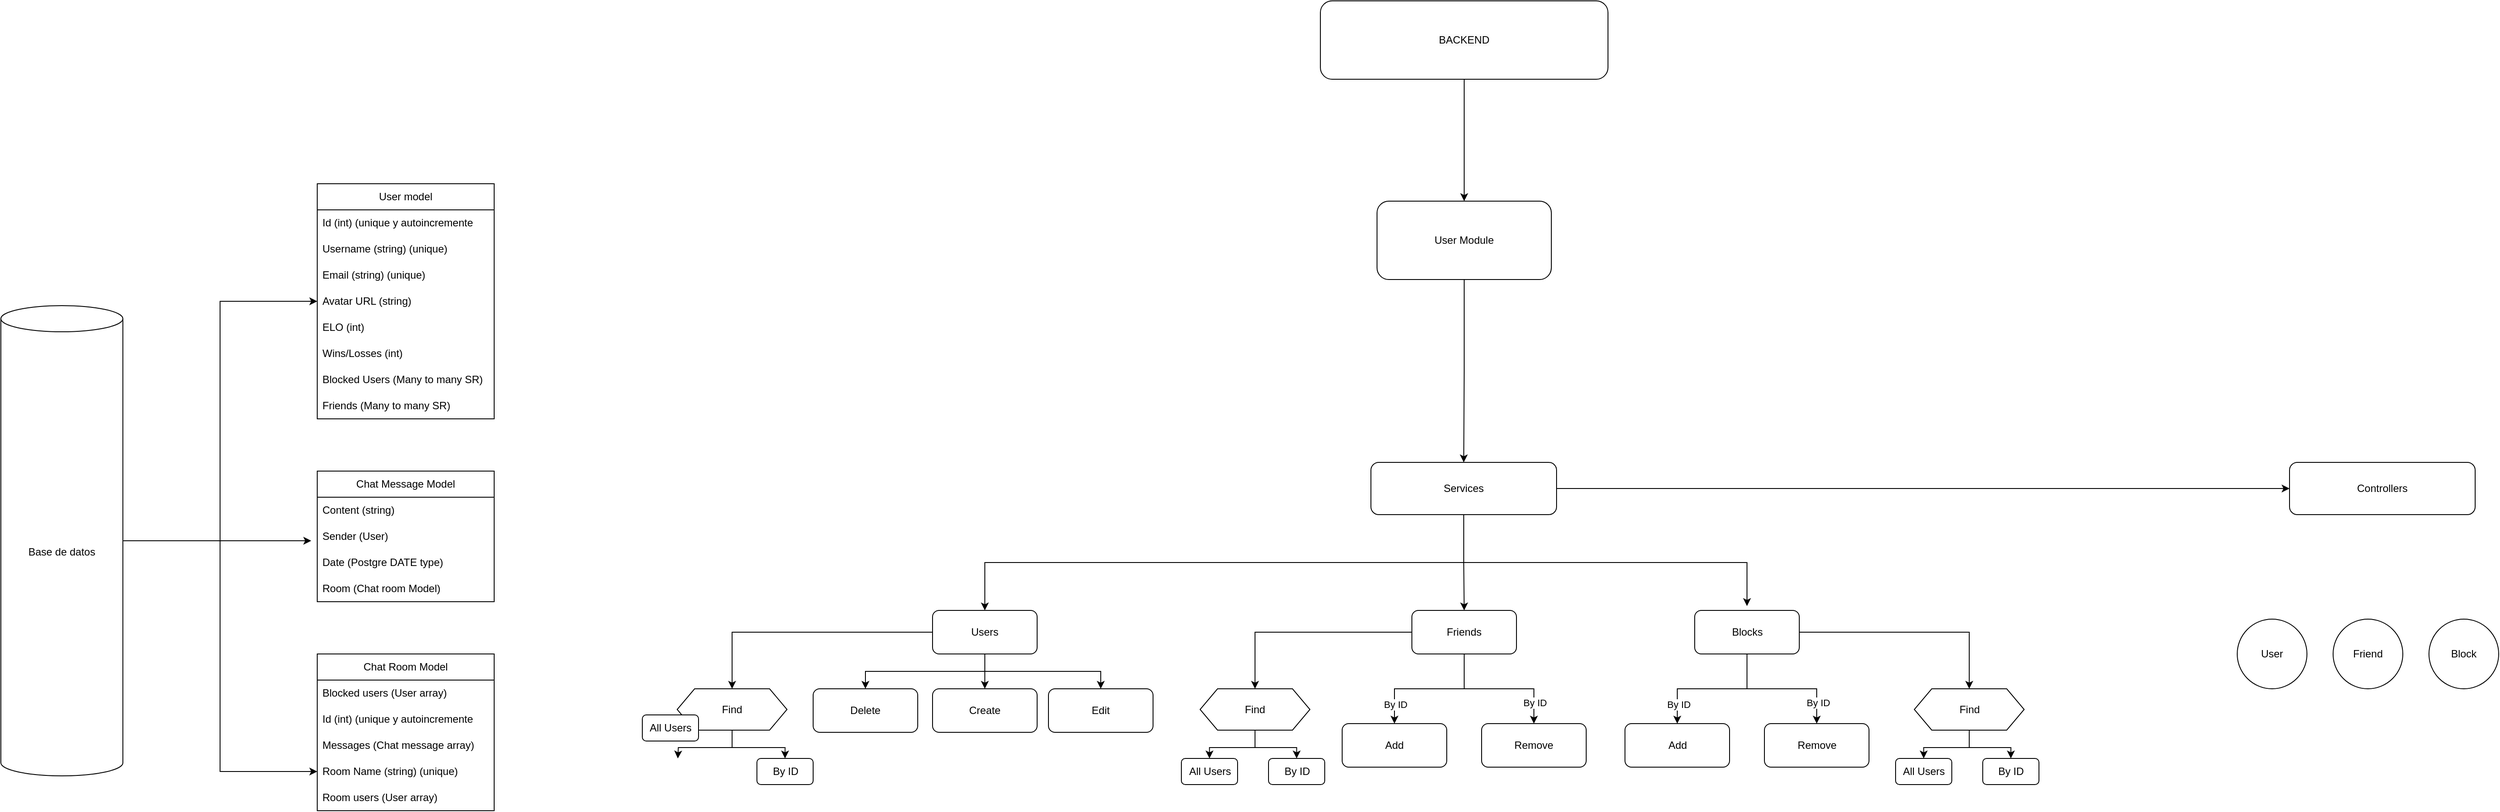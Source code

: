 <mxfile version="22.0.6" type="github">
  <diagram name="Page-1" id="PfQ62zCNv0g9gpDc_-1s">
    <mxGraphModel dx="2020" dy="837" grid="1" gridSize="10" guides="1" tooltips="1" connect="1" arrows="1" fold="1" page="1" pageScale="1" pageWidth="827" pageHeight="1169" math="0" shadow="0">
      <root>
        <mxCell id="0" />
        <mxCell id="1" parent="0" />
        <mxCell id="JYMZb8C7BYdR5O8c7Bwa-2" style="edgeStyle=orthogonalEdgeStyle;rounded=0;orthogonalLoop=1;jettySize=auto;html=1;exitX=0.5;exitY=1;exitDx=0;exitDy=0;entryX=0.5;entryY=0;entryDx=0;entryDy=0;" edge="1" parent="1" source="bOpyW85bNfaV8jfnXNod-7" target="JYMZb8C7BYdR5O8c7Bwa-1">
          <mxGeometry relative="1" as="geometry" />
        </mxCell>
        <mxCell id="bOpyW85bNfaV8jfnXNod-7" value="&lt;meta charset=&quot;utf-8&quot;&gt;&lt;span style=&quot;color: rgb(0, 0, 0); font-family: Helvetica; font-size: 12px; font-style: normal; font-variant-ligatures: normal; font-variant-caps: normal; font-weight: 400; letter-spacing: normal; orphans: 2; text-align: center; text-indent: 0px; text-transform: none; widows: 2; word-spacing: 0px; -webkit-text-stroke-width: 0px; background-color: rgb(251, 251, 251); text-decoration-thickness: initial; text-decoration-style: initial; text-decoration-color: initial; float: none; display: inline !important;&quot;&gt;BACKEND&lt;/span&gt;" style="rounded=1;whiteSpace=wrap;html=1;" parent="1" vertex="1">
          <mxGeometry x="818" y="80" width="330" height="90" as="geometry" />
        </mxCell>
        <mxCell id="bOpyW85bNfaV8jfnXNod-57" style="edgeStyle=orthogonalEdgeStyle;rounded=0;orthogonalLoop=1;jettySize=auto;html=1;" parent="1" source="bOpyW85bNfaV8jfnXNod-11" target="bOpyW85bNfaV8jfnXNod-48" edge="1">
          <mxGeometry relative="1" as="geometry" />
        </mxCell>
        <mxCell id="bOpyW85bNfaV8jfnXNod-67" style="edgeStyle=orthogonalEdgeStyle;rounded=0;orthogonalLoop=1;jettySize=auto;html=1;entryX=0;entryY=0.5;entryDx=0;entryDy=0;" parent="1" source="bOpyW85bNfaV8jfnXNod-11" edge="1">
          <mxGeometry relative="1" as="geometry" />
        </mxCell>
        <mxCell id="bOpyW85bNfaV8jfnXNod-89" style="edgeStyle=orthogonalEdgeStyle;rounded=0;orthogonalLoop=1;jettySize=auto;html=1;entryX=0;entryY=0.5;entryDx=0;entryDy=0;" parent="1" source="bOpyW85bNfaV8jfnXNod-11" target="bOpyW85bNfaV8jfnXNod-63" edge="1">
          <mxGeometry relative="1" as="geometry" />
        </mxCell>
        <mxCell id="bOpyW85bNfaV8jfnXNod-11" value="Base de datos" style="shape=cylinder3;whiteSpace=wrap;html=1;boundedLbl=1;backgroundOutline=1;size=15;" parent="1" vertex="1">
          <mxGeometry x="-696" y="430" width="140" height="540" as="geometry" />
        </mxCell>
        <mxCell id="bOpyW85bNfaV8jfnXNod-34" value="User model" style="swimlane;fontStyle=0;childLayout=stackLayout;horizontal=1;startSize=30;horizontalStack=0;resizeParent=1;resizeParentMax=0;resizeLast=0;collapsible=1;marginBottom=0;whiteSpace=wrap;html=1;" parent="1" vertex="1">
          <mxGeometry x="-333" y="290" width="203" height="270" as="geometry">
            <mxRectangle x="-333" y="300" width="100" height="30" as="alternateBounds" />
          </mxGeometry>
        </mxCell>
        <mxCell id="bOpyW85bNfaV8jfnXNod-35" value="Id (int) (unique y autoincremente" style="text;strokeColor=none;fillColor=none;align=left;verticalAlign=middle;spacingLeft=4;spacingRight=4;overflow=hidden;points=[[0,0.5],[1,0.5]];portConstraint=eastwest;rotatable=0;whiteSpace=wrap;html=1;" parent="bOpyW85bNfaV8jfnXNod-34" vertex="1">
          <mxGeometry y="30" width="203" height="30" as="geometry" />
        </mxCell>
        <mxCell id="bOpyW85bNfaV8jfnXNod-36" value="Username (string) (unique)" style="text;strokeColor=none;fillColor=none;align=left;verticalAlign=middle;spacingLeft=4;spacingRight=4;overflow=hidden;points=[[0,0.5],[1,0.5]];portConstraint=eastwest;rotatable=0;whiteSpace=wrap;html=1;" parent="bOpyW85bNfaV8jfnXNod-34" vertex="1">
          <mxGeometry y="60" width="203" height="30" as="geometry" />
        </mxCell>
        <mxCell id="bOpyW85bNfaV8jfnXNod-37" value="Email (string) (unique)" style="text;strokeColor=none;fillColor=none;align=left;verticalAlign=middle;spacingLeft=4;spacingRight=4;overflow=hidden;points=[[0,0.5],[1,0.5]];portConstraint=eastwest;rotatable=0;whiteSpace=wrap;html=1;" parent="bOpyW85bNfaV8jfnXNod-34" vertex="1">
          <mxGeometry y="90" width="203" height="30" as="geometry" />
        </mxCell>
        <mxCell id="bOpyW85bNfaV8jfnXNod-48" value="Avatar URL (string)" style="text;strokeColor=none;fillColor=none;align=left;verticalAlign=middle;spacingLeft=4;spacingRight=4;overflow=hidden;points=[[0,0.5],[1,0.5]];portConstraint=eastwest;rotatable=0;whiteSpace=wrap;html=1;" parent="bOpyW85bNfaV8jfnXNod-34" vertex="1">
          <mxGeometry y="120" width="203" height="30" as="geometry" />
        </mxCell>
        <mxCell id="bOpyW85bNfaV8jfnXNod-49" value="ELO (int)" style="text;strokeColor=none;fillColor=none;align=left;verticalAlign=middle;spacingLeft=4;spacingRight=4;overflow=hidden;points=[[0,0.5],[1,0.5]];portConstraint=eastwest;rotatable=0;whiteSpace=wrap;html=1;" parent="bOpyW85bNfaV8jfnXNod-34" vertex="1">
          <mxGeometry y="150" width="203" height="30" as="geometry" />
        </mxCell>
        <mxCell id="bOpyW85bNfaV8jfnXNod-50" value="Wins/Losses (int)" style="text;strokeColor=none;fillColor=none;align=left;verticalAlign=middle;spacingLeft=4;spacingRight=4;overflow=hidden;points=[[0,0.5],[1,0.5]];portConstraint=eastwest;rotatable=0;whiteSpace=wrap;html=1;" parent="bOpyW85bNfaV8jfnXNod-34" vertex="1">
          <mxGeometry y="180" width="203" height="30" as="geometry" />
        </mxCell>
        <mxCell id="bOpyW85bNfaV8jfnXNod-52" value="Blocked Users (Many to many SR)" style="text;strokeColor=none;fillColor=none;align=left;verticalAlign=middle;spacingLeft=4;spacingRight=4;overflow=hidden;points=[[0,0.5],[1,0.5]];portConstraint=eastwest;rotatable=0;whiteSpace=wrap;html=1;" parent="bOpyW85bNfaV8jfnXNod-34" vertex="1">
          <mxGeometry y="210" width="203" height="30" as="geometry" />
        </mxCell>
        <mxCell id="bOpyW85bNfaV8jfnXNod-53" value="Friends (Many to many SR)" style="text;strokeColor=none;fillColor=none;align=left;verticalAlign=middle;spacingLeft=4;spacingRight=4;overflow=hidden;points=[[0,0.5],[1,0.5]];portConstraint=eastwest;rotatable=0;whiteSpace=wrap;html=1;" parent="bOpyW85bNfaV8jfnXNod-34" vertex="1">
          <mxGeometry y="240" width="203" height="30" as="geometry" />
        </mxCell>
        <mxCell id="bOpyW85bNfaV8jfnXNod-58" value="Chat Room Model" style="swimlane;fontStyle=0;childLayout=stackLayout;horizontal=1;startSize=30;horizontalStack=0;resizeParent=1;resizeParentMax=0;resizeLast=0;collapsible=1;marginBottom=0;whiteSpace=wrap;html=1;" parent="1" vertex="1">
          <mxGeometry x="-333" y="830" width="203" height="180" as="geometry">
            <mxRectangle x="-333" y="640" width="100" height="30" as="alternateBounds" />
          </mxGeometry>
        </mxCell>
        <mxCell id="bOpyW85bNfaV8jfnXNod-70" value="Blocked users (User array)" style="text;strokeColor=none;fillColor=none;align=left;verticalAlign=middle;spacingLeft=4;spacingRight=4;overflow=hidden;points=[[0,0.5],[1,0.5]];portConstraint=eastwest;rotatable=0;whiteSpace=wrap;html=1;" parent="bOpyW85bNfaV8jfnXNod-58" vertex="1">
          <mxGeometry y="30" width="203" height="30" as="geometry" />
        </mxCell>
        <mxCell id="bOpyW85bNfaV8jfnXNod-59" value="Id (int) (unique y autoincremente" style="text;strokeColor=none;fillColor=none;align=left;verticalAlign=middle;spacingLeft=4;spacingRight=4;overflow=hidden;points=[[0,0.5],[1,0.5]];portConstraint=eastwest;rotatable=0;whiteSpace=wrap;html=1;" parent="bOpyW85bNfaV8jfnXNod-58" vertex="1">
          <mxGeometry y="60" width="203" height="30" as="geometry" />
        </mxCell>
        <mxCell id="bOpyW85bNfaV8jfnXNod-72" value="Messages (Chat message array)" style="text;strokeColor=none;fillColor=none;align=left;verticalAlign=middle;spacingLeft=4;spacingRight=4;overflow=hidden;points=[[0,0.5],[1,0.5]];portConstraint=eastwest;rotatable=0;whiteSpace=wrap;html=1;" parent="bOpyW85bNfaV8jfnXNod-58" vertex="1">
          <mxGeometry y="90" width="203" height="30" as="geometry" />
        </mxCell>
        <mxCell id="bOpyW85bNfaV8jfnXNod-63" value="Room Name (string) (unique)" style="text;strokeColor=none;fillColor=none;align=left;verticalAlign=middle;spacingLeft=4;spacingRight=4;overflow=hidden;points=[[0,0.5],[1,0.5]];portConstraint=eastwest;rotatable=0;whiteSpace=wrap;html=1;" parent="bOpyW85bNfaV8jfnXNod-58" vertex="1">
          <mxGeometry y="120" width="203" height="30" as="geometry" />
        </mxCell>
        <mxCell id="bOpyW85bNfaV8jfnXNod-69" value="Room users (User array)" style="text;strokeColor=none;fillColor=none;align=left;verticalAlign=middle;spacingLeft=4;spacingRight=4;overflow=hidden;points=[[0,0.5],[1,0.5]];portConstraint=eastwest;rotatable=0;whiteSpace=wrap;html=1;" parent="bOpyW85bNfaV8jfnXNod-58" vertex="1">
          <mxGeometry y="150" width="203" height="30" as="geometry" />
        </mxCell>
        <mxCell id="bOpyW85bNfaV8jfnXNod-82" value="Chat Message Model" style="swimlane;fontStyle=0;childLayout=stackLayout;horizontal=1;startSize=30;horizontalStack=0;resizeParent=1;resizeParentMax=0;resizeLast=0;collapsible=1;marginBottom=0;whiteSpace=wrap;html=1;" parent="1" vertex="1">
          <mxGeometry x="-333" y="620" width="203" height="150" as="geometry">
            <mxRectangle x="-333" y="640" width="100" height="30" as="alternateBounds" />
          </mxGeometry>
        </mxCell>
        <mxCell id="bOpyW85bNfaV8jfnXNod-83" value="Content (string)" style="text;strokeColor=none;fillColor=none;align=left;verticalAlign=middle;spacingLeft=4;spacingRight=4;overflow=hidden;points=[[0,0.5],[1,0.5]];portConstraint=eastwest;rotatable=0;whiteSpace=wrap;html=1;" parent="bOpyW85bNfaV8jfnXNod-82" vertex="1">
          <mxGeometry y="30" width="203" height="30" as="geometry" />
        </mxCell>
        <mxCell id="bOpyW85bNfaV8jfnXNod-84" value="Sender (User)" style="text;strokeColor=none;fillColor=none;align=left;verticalAlign=middle;spacingLeft=4;spacingRight=4;overflow=hidden;points=[[0,0.5],[1,0.5]];portConstraint=eastwest;rotatable=0;whiteSpace=wrap;html=1;" parent="bOpyW85bNfaV8jfnXNod-82" vertex="1">
          <mxGeometry y="60" width="203" height="30" as="geometry" />
        </mxCell>
        <mxCell id="bOpyW85bNfaV8jfnXNod-85" value="Date (Postgre DATE type)" style="text;strokeColor=none;fillColor=none;align=left;verticalAlign=middle;spacingLeft=4;spacingRight=4;overflow=hidden;points=[[0,0.5],[1,0.5]];portConstraint=eastwest;rotatable=0;whiteSpace=wrap;html=1;" parent="bOpyW85bNfaV8jfnXNod-82" vertex="1">
          <mxGeometry y="90" width="203" height="30" as="geometry" />
        </mxCell>
        <mxCell id="bOpyW85bNfaV8jfnXNod-86" value="Room (Chat room Model)" style="text;strokeColor=none;fillColor=none;align=left;verticalAlign=middle;spacingLeft=4;spacingRight=4;overflow=hidden;points=[[0,0.5],[1,0.5]];portConstraint=eastwest;rotatable=0;whiteSpace=wrap;html=1;" parent="bOpyW85bNfaV8jfnXNod-82" vertex="1">
          <mxGeometry y="120" width="203" height="30" as="geometry" />
        </mxCell>
        <mxCell id="bOpyW85bNfaV8jfnXNod-88" style="edgeStyle=orthogonalEdgeStyle;rounded=0;orthogonalLoop=1;jettySize=auto;html=1;entryX=-0.034;entryY=0.667;entryDx=0;entryDy=0;entryPerimeter=0;" parent="1" source="bOpyW85bNfaV8jfnXNod-11" target="bOpyW85bNfaV8jfnXNod-84" edge="1">
          <mxGeometry relative="1" as="geometry" />
        </mxCell>
        <mxCell id="bOpyW85bNfaV8jfnXNod-90" style="edgeStyle=orthogonalEdgeStyle;rounded=0;orthogonalLoop=1;jettySize=auto;html=1;exitX=0.5;exitY=1;exitDx=0;exitDy=0;" parent="1" source="bOpyW85bNfaV8jfnXNod-7" target="bOpyW85bNfaV8jfnXNod-7" edge="1">
          <mxGeometry relative="1" as="geometry" />
        </mxCell>
        <mxCell id="bOpyW85bNfaV8jfnXNod-103" style="edgeStyle=orthogonalEdgeStyle;rounded=0;orthogonalLoop=1;jettySize=auto;html=1;exitX=0.5;exitY=1;exitDx=0;exitDy=0;" parent="1" source="bOpyW85bNfaV8jfnXNod-99" target="bOpyW85bNfaV8jfnXNod-100" edge="1">
          <mxGeometry relative="1" as="geometry" />
        </mxCell>
        <mxCell id="bOpyW85bNfaV8jfnXNod-139" style="edgeStyle=orthogonalEdgeStyle;rounded=0;orthogonalLoop=1;jettySize=auto;html=1;exitX=0.5;exitY=1;exitDx=0;exitDy=0;" parent="1" source="bOpyW85bNfaV8jfnXNod-99" target="bOpyW85bNfaV8jfnXNod-127" edge="1">
          <mxGeometry relative="1" as="geometry" />
        </mxCell>
        <mxCell id="bOpyW85bNfaV8jfnXNod-154" style="edgeStyle=orthogonalEdgeStyle;rounded=0;orthogonalLoop=1;jettySize=auto;html=1;" parent="1" edge="1">
          <mxGeometry relative="1" as="geometry">
            <mxPoint x="982.5" y="665" as="sourcePoint" />
            <mxPoint x="1307.5" y="775" as="targetPoint" />
            <Array as="points">
              <mxPoint x="982.5" y="725" />
              <mxPoint x="1307.5" y="725" />
            </Array>
          </mxGeometry>
        </mxCell>
        <mxCell id="JYMZb8C7BYdR5O8c7Bwa-6" style="edgeStyle=orthogonalEdgeStyle;rounded=0;orthogonalLoop=1;jettySize=auto;html=1;exitX=1;exitY=0.5;exitDx=0;exitDy=0;" edge="1" parent="1" source="bOpyW85bNfaV8jfnXNod-99" target="JYMZb8C7BYdR5O8c7Bwa-5">
          <mxGeometry relative="1" as="geometry" />
        </mxCell>
        <mxCell id="bOpyW85bNfaV8jfnXNod-99" value="Services" style="rounded=1;whiteSpace=wrap;html=1;" parent="1" vertex="1">
          <mxGeometry x="876" y="610" width="213" height="60" as="geometry" />
        </mxCell>
        <mxCell id="bOpyW85bNfaV8jfnXNod-109" style="edgeStyle=orthogonalEdgeStyle;rounded=0;orthogonalLoop=1;jettySize=auto;html=1;exitX=0.5;exitY=1;exitDx=0;exitDy=0;" parent="1" source="bOpyW85bNfaV8jfnXNod-100" target="bOpyW85bNfaV8jfnXNod-108" edge="1">
          <mxGeometry relative="1" as="geometry" />
        </mxCell>
        <mxCell id="bOpyW85bNfaV8jfnXNod-110" style="edgeStyle=orthogonalEdgeStyle;rounded=0;orthogonalLoop=1;jettySize=auto;html=1;exitX=0.5;exitY=1;exitDx=0;exitDy=0;" parent="1" source="bOpyW85bNfaV8jfnXNod-100" target="bOpyW85bNfaV8jfnXNod-107" edge="1">
          <mxGeometry relative="1" as="geometry" />
        </mxCell>
        <mxCell id="bOpyW85bNfaV8jfnXNod-111" style="edgeStyle=orthogonalEdgeStyle;rounded=0;orthogonalLoop=1;jettySize=auto;html=1;exitX=0.5;exitY=1;exitDx=0;exitDy=0;entryX=0.5;entryY=0;entryDx=0;entryDy=0;" parent="1" source="bOpyW85bNfaV8jfnXNod-100" target="bOpyW85bNfaV8jfnXNod-106" edge="1">
          <mxGeometry relative="1" as="geometry" />
        </mxCell>
        <mxCell id="bOpyW85bNfaV8jfnXNod-115" style="edgeStyle=orthogonalEdgeStyle;rounded=0;orthogonalLoop=1;jettySize=auto;html=1;exitX=0;exitY=0.5;exitDx=0;exitDy=0;entryX=0.5;entryY=0;entryDx=0;entryDy=0;" parent="1" source="bOpyW85bNfaV8jfnXNod-100" target="bOpyW85bNfaV8jfnXNod-114" edge="1">
          <mxGeometry relative="1" as="geometry" />
        </mxCell>
        <mxCell id="bOpyW85bNfaV8jfnXNod-100" value="Users" style="rounded=1;whiteSpace=wrap;html=1;" parent="1" vertex="1">
          <mxGeometry x="373" y="780" width="120" height="50" as="geometry" />
        </mxCell>
        <mxCell id="bOpyW85bNfaV8jfnXNod-106" value="Create" style="rounded=1;whiteSpace=wrap;html=1;" parent="1" vertex="1">
          <mxGeometry x="373" y="870" width="120" height="50" as="geometry" />
        </mxCell>
        <mxCell id="bOpyW85bNfaV8jfnXNod-107" value="Edit" style="rounded=1;whiteSpace=wrap;html=1;" parent="1" vertex="1">
          <mxGeometry x="506" y="870" width="120" height="50" as="geometry" />
        </mxCell>
        <mxCell id="bOpyW85bNfaV8jfnXNod-108" value="Delete" style="rounded=1;whiteSpace=wrap;html=1;" parent="1" vertex="1">
          <mxGeometry x="236" y="870" width="120" height="50" as="geometry" />
        </mxCell>
        <mxCell id="bOpyW85bNfaV8jfnXNod-121" style="edgeStyle=orthogonalEdgeStyle;rounded=0;orthogonalLoop=1;jettySize=auto;html=1;exitX=0.5;exitY=1;exitDx=0;exitDy=0;" parent="1" source="bOpyW85bNfaV8jfnXNod-114" edge="1">
          <mxGeometry relative="1" as="geometry">
            <mxPoint x="80.75" y="950" as="targetPoint" />
          </mxGeometry>
        </mxCell>
        <mxCell id="bOpyW85bNfaV8jfnXNod-122" style="edgeStyle=orthogonalEdgeStyle;rounded=0;orthogonalLoop=1;jettySize=auto;html=1;exitX=0.5;exitY=1;exitDx=0;exitDy=0;entryX=0.5;entryY=0;entryDx=0;entryDy=0;" parent="1" source="bOpyW85bNfaV8jfnXNod-114" target="bOpyW85bNfaV8jfnXNod-120" edge="1">
          <mxGeometry relative="1" as="geometry" />
        </mxCell>
        <mxCell id="bOpyW85bNfaV8jfnXNod-114" value="Find" style="shape=hexagon;perimeter=hexagonPerimeter2;whiteSpace=wrap;html=1;fixedSize=1;" parent="1" vertex="1">
          <mxGeometry x="80" y="870" width="126" height="47.5" as="geometry" />
        </mxCell>
        <mxCell id="bOpyW85bNfaV8jfnXNod-119" value="All Users" style="rounded=1;whiteSpace=wrap;html=1;" parent="1" vertex="1">
          <mxGeometry x="40" y="900" width="64.5" height="30" as="geometry" />
        </mxCell>
        <mxCell id="bOpyW85bNfaV8jfnXNod-120" value="By ID" style="rounded=1;whiteSpace=wrap;html=1;" parent="1" vertex="1">
          <mxGeometry x="171.5" y="950" width="64.5" height="30" as="geometry" />
        </mxCell>
        <mxCell id="bOpyW85bNfaV8jfnXNod-123" style="edgeStyle=orthogonalEdgeStyle;rounded=0;orthogonalLoop=1;jettySize=auto;html=1;exitX=0.5;exitY=1;exitDx=0;exitDy=0;" parent="1" source="bOpyW85bNfaV8jfnXNod-127" target="bOpyW85bNfaV8jfnXNod-130" edge="1">
          <mxGeometry relative="1" as="geometry" />
        </mxCell>
        <mxCell id="bOpyW85bNfaV8jfnXNod-137" value="By ID" style="edgeLabel;html=1;align=center;verticalAlign=middle;resizable=0;points=[];" parent="bOpyW85bNfaV8jfnXNod-123" vertex="1" connectable="0">
          <mxGeometry x="0.725" y="1" relative="1" as="geometry">
            <mxPoint as="offset" />
          </mxGeometry>
        </mxCell>
        <mxCell id="bOpyW85bNfaV8jfnXNod-125" style="edgeStyle=orthogonalEdgeStyle;rounded=0;orthogonalLoop=1;jettySize=auto;html=1;exitX=0.5;exitY=1;exitDx=0;exitDy=0;entryX=0.5;entryY=0;entryDx=0;entryDy=0;" parent="1" source="bOpyW85bNfaV8jfnXNod-127" target="bOpyW85bNfaV8jfnXNod-128" edge="1">
          <mxGeometry relative="1" as="geometry" />
        </mxCell>
        <mxCell id="bOpyW85bNfaV8jfnXNod-138" value="By ID" style="edgeLabel;html=1;align=center;verticalAlign=middle;resizable=0;points=[];" parent="bOpyW85bNfaV8jfnXNod-125" vertex="1" connectable="0">
          <mxGeometry x="0.7" y="1" relative="1" as="geometry">
            <mxPoint as="offset" />
          </mxGeometry>
        </mxCell>
        <mxCell id="bOpyW85bNfaV8jfnXNod-126" style="edgeStyle=orthogonalEdgeStyle;rounded=0;orthogonalLoop=1;jettySize=auto;html=1;exitX=0;exitY=0.5;exitDx=0;exitDy=0;entryX=0.5;entryY=0;entryDx=0;entryDy=0;" parent="1" source="bOpyW85bNfaV8jfnXNod-127" target="bOpyW85bNfaV8jfnXNod-133" edge="1">
          <mxGeometry relative="1" as="geometry" />
        </mxCell>
        <mxCell id="bOpyW85bNfaV8jfnXNod-127" value="Friends" style="rounded=1;whiteSpace=wrap;html=1;" parent="1" vertex="1">
          <mxGeometry x="923" y="780" width="120" height="50" as="geometry" />
        </mxCell>
        <mxCell id="bOpyW85bNfaV8jfnXNod-128" value="Remove" style="rounded=1;whiteSpace=wrap;html=1;" parent="1" vertex="1">
          <mxGeometry x="1003" y="910" width="120" height="50" as="geometry" />
        </mxCell>
        <mxCell id="bOpyW85bNfaV8jfnXNod-130" value="Add" style="rounded=1;whiteSpace=wrap;html=1;" parent="1" vertex="1">
          <mxGeometry x="843" y="910" width="120" height="50" as="geometry" />
        </mxCell>
        <mxCell id="bOpyW85bNfaV8jfnXNod-131" style="edgeStyle=orthogonalEdgeStyle;rounded=0;orthogonalLoop=1;jettySize=auto;html=1;exitX=0.5;exitY=1;exitDx=0;exitDy=0;" parent="1" source="bOpyW85bNfaV8jfnXNod-133" target="bOpyW85bNfaV8jfnXNod-134" edge="1">
          <mxGeometry relative="1" as="geometry" />
        </mxCell>
        <mxCell id="bOpyW85bNfaV8jfnXNod-132" style="edgeStyle=orthogonalEdgeStyle;rounded=0;orthogonalLoop=1;jettySize=auto;html=1;exitX=0.5;exitY=1;exitDx=0;exitDy=0;entryX=0.5;entryY=0;entryDx=0;entryDy=0;" parent="1" source="bOpyW85bNfaV8jfnXNod-133" target="bOpyW85bNfaV8jfnXNod-135" edge="1">
          <mxGeometry relative="1" as="geometry" />
        </mxCell>
        <mxCell id="bOpyW85bNfaV8jfnXNod-133" value="Find" style="shape=hexagon;perimeter=hexagonPerimeter2;whiteSpace=wrap;html=1;fixedSize=1;" parent="1" vertex="1">
          <mxGeometry x="680" y="870" width="126" height="47.5" as="geometry" />
        </mxCell>
        <mxCell id="bOpyW85bNfaV8jfnXNod-134" value="All Users" style="rounded=1;whiteSpace=wrap;html=1;" parent="1" vertex="1">
          <mxGeometry x="658.5" y="950" width="64.5" height="30" as="geometry" />
        </mxCell>
        <mxCell id="bOpyW85bNfaV8jfnXNod-135" value="By ID" style="rounded=1;whiteSpace=wrap;html=1;" parent="1" vertex="1">
          <mxGeometry x="758.5" y="950" width="64.5" height="30" as="geometry" />
        </mxCell>
        <mxCell id="bOpyW85bNfaV8jfnXNod-140" style="edgeStyle=orthogonalEdgeStyle;rounded=0;orthogonalLoop=1;jettySize=auto;html=1;exitX=0.5;exitY=1;exitDx=0;exitDy=0;" parent="1" source="bOpyW85bNfaV8jfnXNod-145" target="bOpyW85bNfaV8jfnXNod-147" edge="1">
          <mxGeometry relative="1" as="geometry" />
        </mxCell>
        <mxCell id="bOpyW85bNfaV8jfnXNod-141" value="By ID" style="edgeLabel;html=1;align=center;verticalAlign=middle;resizable=0;points=[];" parent="bOpyW85bNfaV8jfnXNod-140" vertex="1" connectable="0">
          <mxGeometry x="0.725" y="1" relative="1" as="geometry">
            <mxPoint as="offset" />
          </mxGeometry>
        </mxCell>
        <mxCell id="bOpyW85bNfaV8jfnXNod-142" style="edgeStyle=orthogonalEdgeStyle;rounded=0;orthogonalLoop=1;jettySize=auto;html=1;exitX=0.5;exitY=1;exitDx=0;exitDy=0;entryX=0.5;entryY=0;entryDx=0;entryDy=0;" parent="1" source="bOpyW85bNfaV8jfnXNod-145" target="bOpyW85bNfaV8jfnXNod-146" edge="1">
          <mxGeometry relative="1" as="geometry" />
        </mxCell>
        <mxCell id="bOpyW85bNfaV8jfnXNod-143" value="By ID" style="edgeLabel;html=1;align=center;verticalAlign=middle;resizable=0;points=[];" parent="bOpyW85bNfaV8jfnXNod-142" vertex="1" connectable="0">
          <mxGeometry x="0.7" y="1" relative="1" as="geometry">
            <mxPoint as="offset" />
          </mxGeometry>
        </mxCell>
        <mxCell id="bOpyW85bNfaV8jfnXNod-153" style="edgeStyle=orthogonalEdgeStyle;rounded=0;orthogonalLoop=1;jettySize=auto;html=1;" parent="1" source="bOpyW85bNfaV8jfnXNod-145" target="bOpyW85bNfaV8jfnXNod-150" edge="1">
          <mxGeometry relative="1" as="geometry" />
        </mxCell>
        <mxCell id="bOpyW85bNfaV8jfnXNod-145" value="Blocks" style="rounded=1;whiteSpace=wrap;html=1;" parent="1" vertex="1">
          <mxGeometry x="1247.5" y="780" width="120" height="50" as="geometry" />
        </mxCell>
        <mxCell id="bOpyW85bNfaV8jfnXNod-146" value="Remove" style="rounded=1;whiteSpace=wrap;html=1;" parent="1" vertex="1">
          <mxGeometry x="1327.5" y="910" width="120" height="50" as="geometry" />
        </mxCell>
        <mxCell id="bOpyW85bNfaV8jfnXNod-147" value="Add" style="rounded=1;whiteSpace=wrap;html=1;" parent="1" vertex="1">
          <mxGeometry x="1167.5" y="910" width="120" height="50" as="geometry" />
        </mxCell>
        <mxCell id="bOpyW85bNfaV8jfnXNod-148" style="edgeStyle=orthogonalEdgeStyle;rounded=0;orthogonalLoop=1;jettySize=auto;html=1;exitX=0.5;exitY=1;exitDx=0;exitDy=0;" parent="1" source="bOpyW85bNfaV8jfnXNod-150" target="bOpyW85bNfaV8jfnXNod-151" edge="1">
          <mxGeometry relative="1" as="geometry" />
        </mxCell>
        <mxCell id="bOpyW85bNfaV8jfnXNod-149" style="edgeStyle=orthogonalEdgeStyle;rounded=0;orthogonalLoop=1;jettySize=auto;html=1;exitX=0.5;exitY=1;exitDx=0;exitDy=0;entryX=0.5;entryY=0;entryDx=0;entryDy=0;" parent="1" source="bOpyW85bNfaV8jfnXNod-150" target="bOpyW85bNfaV8jfnXNod-152" edge="1">
          <mxGeometry relative="1" as="geometry" />
        </mxCell>
        <mxCell id="bOpyW85bNfaV8jfnXNod-150" value="Find" style="shape=hexagon;perimeter=hexagonPerimeter2;whiteSpace=wrap;html=1;fixedSize=1;" parent="1" vertex="1">
          <mxGeometry x="1499.5" y="870" width="126" height="47.5" as="geometry" />
        </mxCell>
        <mxCell id="bOpyW85bNfaV8jfnXNod-151" value="All Users" style="rounded=1;whiteSpace=wrap;html=1;" parent="1" vertex="1">
          <mxGeometry x="1478" y="950" width="64.5" height="30" as="geometry" />
        </mxCell>
        <mxCell id="bOpyW85bNfaV8jfnXNod-152" value="By ID" style="rounded=1;whiteSpace=wrap;html=1;" parent="1" vertex="1">
          <mxGeometry x="1578" y="950" width="64.5" height="30" as="geometry" />
        </mxCell>
        <mxCell id="JYMZb8C7BYdR5O8c7Bwa-3" style="edgeStyle=orthogonalEdgeStyle;rounded=0;orthogonalLoop=1;jettySize=auto;html=1;exitX=0.5;exitY=1;exitDx=0;exitDy=0;entryX=0.5;entryY=0;entryDx=0;entryDy=0;" edge="1" parent="1" source="JYMZb8C7BYdR5O8c7Bwa-1" target="bOpyW85bNfaV8jfnXNod-99">
          <mxGeometry relative="1" as="geometry" />
        </mxCell>
        <mxCell id="JYMZb8C7BYdR5O8c7Bwa-1" value="User Module" style="rounded=1;whiteSpace=wrap;html=1;" vertex="1" parent="1">
          <mxGeometry x="883" y="310" width="200" height="90" as="geometry" />
        </mxCell>
        <mxCell id="JYMZb8C7BYdR5O8c7Bwa-5" value="&lt;div&gt;Controllers&lt;/div&gt;" style="rounded=1;whiteSpace=wrap;html=1;" vertex="1" parent="1">
          <mxGeometry x="1930" y="610" width="213" height="60" as="geometry" />
        </mxCell>
        <mxCell id="JYMZb8C7BYdR5O8c7Bwa-7" value="User" style="ellipse;whiteSpace=wrap;html=1;aspect=fixed;" vertex="1" parent="1">
          <mxGeometry x="1870" y="790" width="80" height="80" as="geometry" />
        </mxCell>
        <mxCell id="JYMZb8C7BYdR5O8c7Bwa-8" value="Friend" style="ellipse;whiteSpace=wrap;html=1;aspect=fixed;" vertex="1" parent="1">
          <mxGeometry x="1980" y="790" width="80" height="80" as="geometry" />
        </mxCell>
        <mxCell id="JYMZb8C7BYdR5O8c7Bwa-9" value="Block" style="ellipse;whiteSpace=wrap;html=1;aspect=fixed;" vertex="1" parent="1">
          <mxGeometry x="2090" y="790" width="80" height="80" as="geometry" />
        </mxCell>
      </root>
    </mxGraphModel>
  </diagram>
</mxfile>

